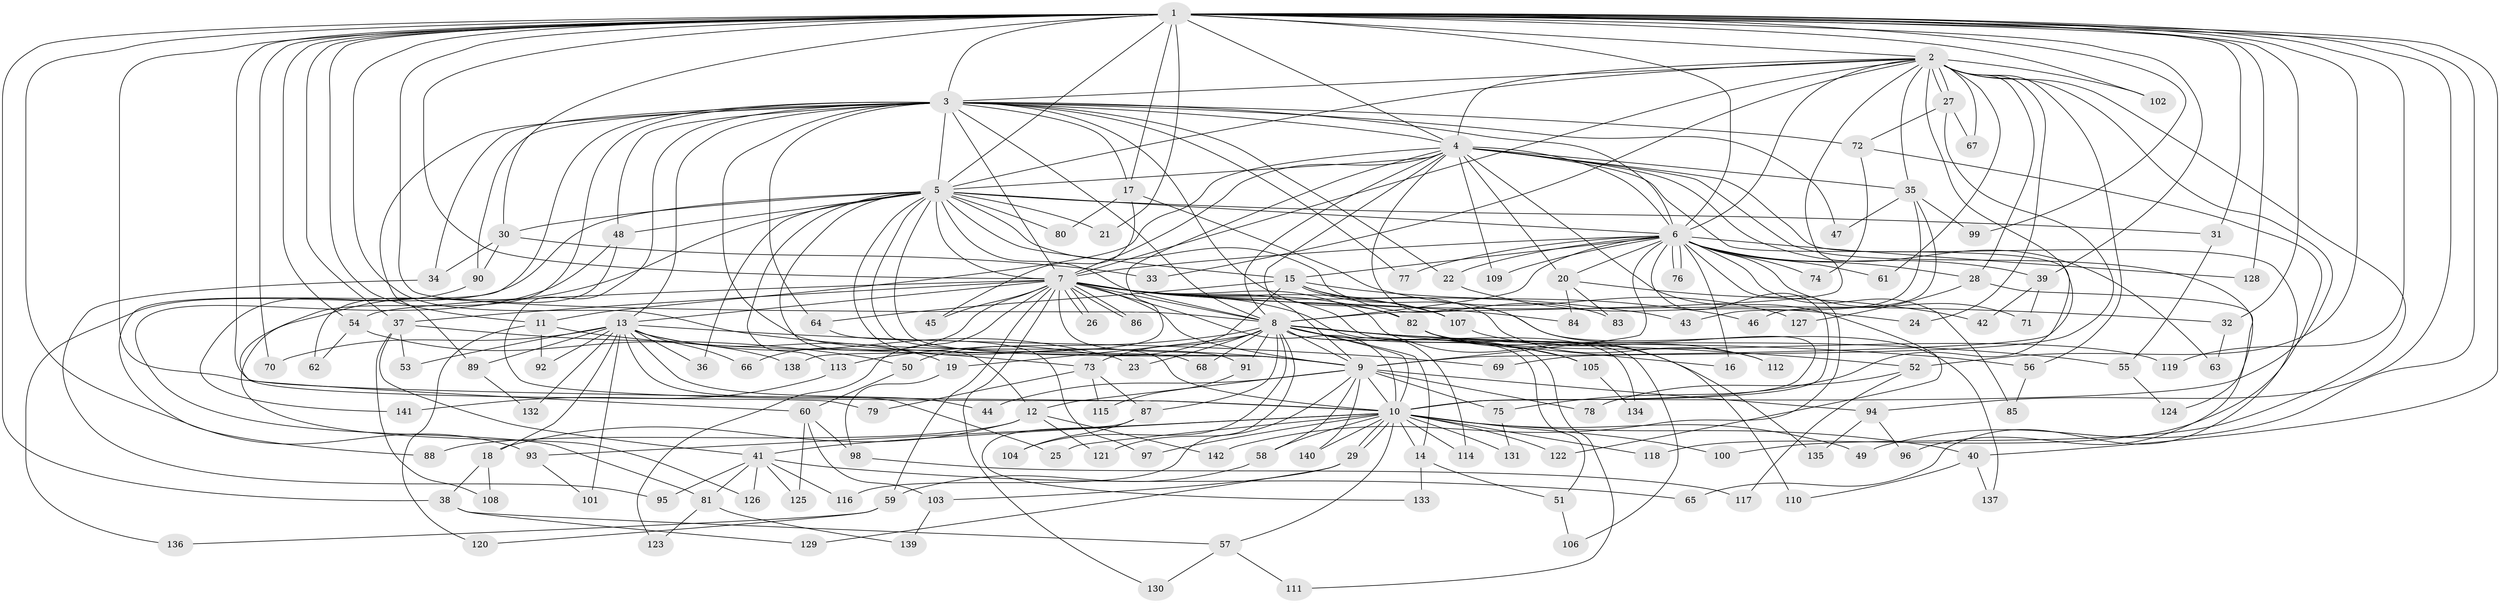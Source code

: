// coarse degree distribution, {22: 0.017857142857142856, 25: 0.017857142857142856, 18: 0.017857142857142856, 2: 0.6607142857142857, 3: 0.07142857142857142, 1: 0.03571428571428571, 8: 0.017857142857142856, 5: 0.05357142857142857, 7: 0.017857142857142856, 16: 0.017857142857142856, 12: 0.017857142857142856, 4: 0.03571428571428571, 23: 0.017857142857142856}
// Generated by graph-tools (version 1.1) at 2025/48/03/04/25 21:48:03]
// undirected, 142 vertices, 309 edges
graph export_dot {
graph [start="1"]
  node [color=gray90,style=filled];
  1;
  2;
  3;
  4;
  5;
  6;
  7;
  8;
  9;
  10;
  11;
  12;
  13;
  14;
  15;
  16;
  17;
  18;
  19;
  20;
  21;
  22;
  23;
  24;
  25;
  26;
  27;
  28;
  29;
  30;
  31;
  32;
  33;
  34;
  35;
  36;
  37;
  38;
  39;
  40;
  41;
  42;
  43;
  44;
  45;
  46;
  47;
  48;
  49;
  50;
  51;
  52;
  53;
  54;
  55;
  56;
  57;
  58;
  59;
  60;
  61;
  62;
  63;
  64;
  65;
  66;
  67;
  68;
  69;
  70;
  71;
  72;
  73;
  74;
  75;
  76;
  77;
  78;
  79;
  80;
  81;
  82;
  83;
  84;
  85;
  86;
  87;
  88;
  89;
  90;
  91;
  92;
  93;
  94;
  95;
  96;
  97;
  98;
  99;
  100;
  101;
  102;
  103;
  104;
  105;
  106;
  107;
  108;
  109;
  110;
  111;
  112;
  113;
  114;
  115;
  116;
  117;
  118;
  119;
  120;
  121;
  122;
  123;
  124;
  125;
  126;
  127;
  128;
  129;
  130;
  131;
  132;
  133;
  134;
  135;
  136;
  137;
  138;
  139;
  140;
  141;
  142;
  1 -- 2;
  1 -- 3;
  1 -- 4;
  1 -- 5;
  1 -- 6;
  1 -- 7;
  1 -- 8;
  1 -- 9;
  1 -- 10;
  1 -- 11;
  1 -- 17;
  1 -- 21;
  1 -- 30;
  1 -- 31;
  1 -- 32;
  1 -- 37;
  1 -- 38;
  1 -- 39;
  1 -- 40;
  1 -- 49;
  1 -- 52;
  1 -- 54;
  1 -- 60;
  1 -- 70;
  1 -- 93;
  1 -- 94;
  1 -- 99;
  1 -- 102;
  1 -- 119;
  1 -- 128;
  2 -- 3;
  2 -- 4;
  2 -- 5;
  2 -- 6;
  2 -- 7;
  2 -- 8;
  2 -- 9;
  2 -- 10;
  2 -- 24;
  2 -- 27;
  2 -- 27;
  2 -- 28;
  2 -- 33;
  2 -- 35;
  2 -- 56;
  2 -- 61;
  2 -- 67;
  2 -- 100;
  2 -- 102;
  3 -- 4;
  3 -- 5;
  3 -- 6;
  3 -- 7;
  3 -- 8;
  3 -- 9;
  3 -- 10;
  3 -- 13;
  3 -- 17;
  3 -- 22;
  3 -- 34;
  3 -- 47;
  3 -- 48;
  3 -- 64;
  3 -- 72;
  3 -- 77;
  3 -- 79;
  3 -- 82;
  3 -- 88;
  3 -- 89;
  3 -- 90;
  4 -- 5;
  4 -- 6;
  4 -- 7;
  4 -- 8;
  4 -- 9;
  4 -- 10;
  4 -- 11;
  4 -- 20;
  4 -- 35;
  4 -- 63;
  4 -- 65;
  4 -- 75;
  4 -- 109;
  4 -- 122;
  4 -- 124;
  4 -- 138;
  5 -- 6;
  5 -- 7;
  5 -- 8;
  5 -- 9;
  5 -- 10;
  5 -- 12;
  5 -- 15;
  5 -- 21;
  5 -- 30;
  5 -- 31;
  5 -- 36;
  5 -- 48;
  5 -- 68;
  5 -- 80;
  5 -- 83;
  5 -- 113;
  5 -- 126;
  5 -- 136;
  6 -- 7;
  6 -- 8;
  6 -- 9;
  6 -- 10;
  6 -- 15;
  6 -- 16;
  6 -- 20;
  6 -- 22;
  6 -- 28;
  6 -- 39;
  6 -- 61;
  6 -- 71;
  6 -- 74;
  6 -- 76;
  6 -- 76;
  6 -- 77;
  6 -- 85;
  6 -- 109;
  6 -- 128;
  6 -- 142;
  7 -- 8;
  7 -- 9;
  7 -- 10;
  7 -- 13;
  7 -- 26;
  7 -- 26;
  7 -- 32;
  7 -- 37;
  7 -- 43;
  7 -- 45;
  7 -- 54;
  7 -- 59;
  7 -- 66;
  7 -- 82;
  7 -- 84;
  7 -- 86;
  7 -- 86;
  7 -- 91;
  7 -- 106;
  7 -- 107;
  7 -- 123;
  7 -- 130;
  7 -- 134;
  7 -- 135;
  8 -- 9;
  8 -- 10;
  8 -- 14;
  8 -- 16;
  8 -- 19;
  8 -- 23;
  8 -- 51;
  8 -- 52;
  8 -- 55;
  8 -- 56;
  8 -- 68;
  8 -- 73;
  8 -- 87;
  8 -- 91;
  8 -- 104;
  8 -- 105;
  8 -- 111;
  8 -- 113;
  8 -- 114;
  8 -- 116;
  9 -- 10;
  9 -- 12;
  9 -- 44;
  9 -- 58;
  9 -- 75;
  9 -- 78;
  9 -- 94;
  9 -- 121;
  9 -- 140;
  10 -- 14;
  10 -- 25;
  10 -- 29;
  10 -- 29;
  10 -- 40;
  10 -- 41;
  10 -- 49;
  10 -- 57;
  10 -- 58;
  10 -- 93;
  10 -- 97;
  10 -- 100;
  10 -- 114;
  10 -- 118;
  10 -- 122;
  10 -- 131;
  10 -- 140;
  11 -- 73;
  11 -- 92;
  11 -- 120;
  12 -- 18;
  12 -- 88;
  12 -- 121;
  12 -- 142;
  13 -- 18;
  13 -- 19;
  13 -- 23;
  13 -- 25;
  13 -- 36;
  13 -- 44;
  13 -- 53;
  13 -- 66;
  13 -- 69;
  13 -- 70;
  13 -- 89;
  13 -- 92;
  13 -- 101;
  13 -- 132;
  14 -- 51;
  14 -- 133;
  15 -- 46;
  15 -- 50;
  15 -- 64;
  15 -- 107;
  15 -- 112;
  15 -- 137;
  17 -- 45;
  17 -- 80;
  17 -- 127;
  18 -- 38;
  18 -- 108;
  19 -- 98;
  20 -- 42;
  20 -- 83;
  20 -- 84;
  22 -- 24;
  27 -- 67;
  27 -- 69;
  27 -- 72;
  28 -- 96;
  28 -- 127;
  29 -- 103;
  29 -- 129;
  30 -- 33;
  30 -- 34;
  30 -- 90;
  31 -- 55;
  32 -- 63;
  34 -- 95;
  35 -- 43;
  35 -- 46;
  35 -- 47;
  35 -- 99;
  37 -- 41;
  37 -- 50;
  37 -- 53;
  37 -- 108;
  38 -- 57;
  38 -- 129;
  39 -- 42;
  39 -- 71;
  40 -- 110;
  40 -- 137;
  41 -- 65;
  41 -- 81;
  41 -- 95;
  41 -- 116;
  41 -- 125;
  41 -- 126;
  48 -- 62;
  48 -- 81;
  50 -- 60;
  51 -- 106;
  52 -- 78;
  52 -- 117;
  54 -- 62;
  54 -- 138;
  55 -- 124;
  56 -- 85;
  57 -- 111;
  57 -- 130;
  58 -- 59;
  59 -- 120;
  59 -- 136;
  60 -- 98;
  60 -- 103;
  60 -- 125;
  64 -- 97;
  72 -- 74;
  72 -- 118;
  73 -- 79;
  73 -- 87;
  73 -- 115;
  75 -- 131;
  81 -- 123;
  81 -- 139;
  82 -- 105;
  82 -- 110;
  82 -- 119;
  87 -- 104;
  87 -- 133;
  89 -- 132;
  90 -- 141;
  91 -- 115;
  93 -- 101;
  94 -- 96;
  94 -- 135;
  98 -- 117;
  103 -- 139;
  105 -- 134;
  107 -- 112;
  113 -- 141;
}
